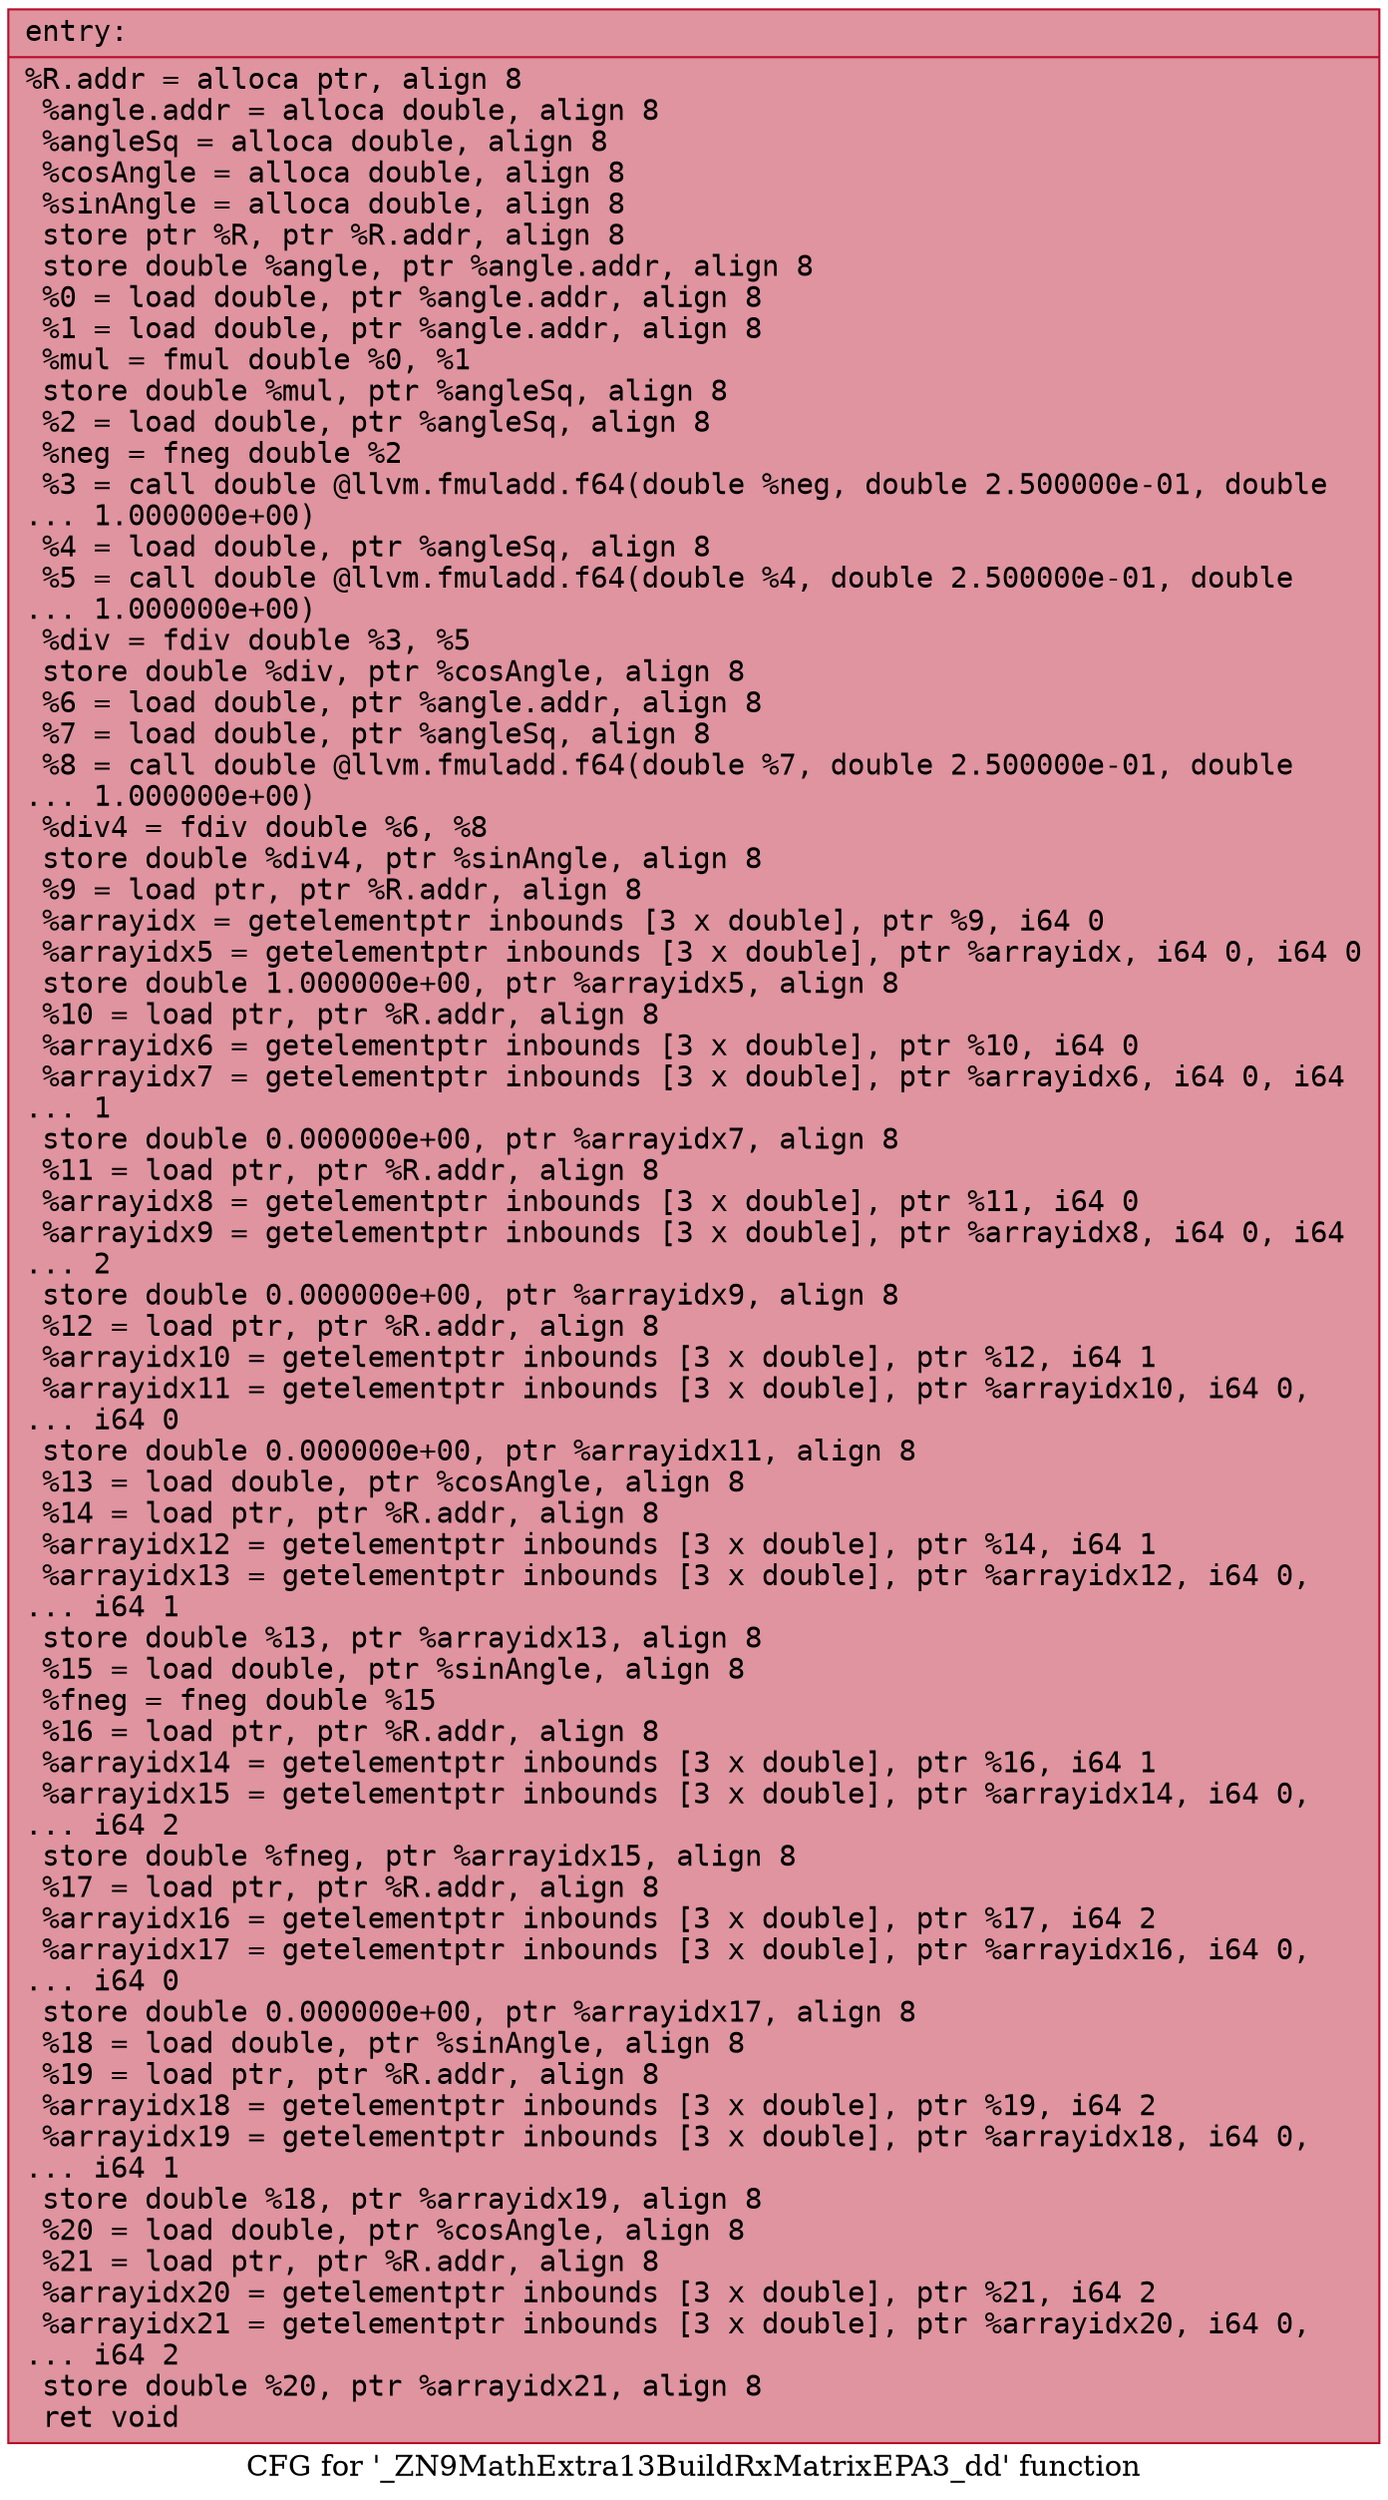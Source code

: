 digraph "CFG for '_ZN9MathExtra13BuildRxMatrixEPA3_dd' function" {
	label="CFG for '_ZN9MathExtra13BuildRxMatrixEPA3_dd' function";

	Node0x558373669ce0 [shape=record,color="#b70d28ff", style=filled, fillcolor="#b70d2870" fontname="Courier",label="{entry:\l|  %R.addr = alloca ptr, align 8\l  %angle.addr = alloca double, align 8\l  %angleSq = alloca double, align 8\l  %cosAngle = alloca double, align 8\l  %sinAngle = alloca double, align 8\l  store ptr %R, ptr %R.addr, align 8\l  store double %angle, ptr %angle.addr, align 8\l  %0 = load double, ptr %angle.addr, align 8\l  %1 = load double, ptr %angle.addr, align 8\l  %mul = fmul double %0, %1\l  store double %mul, ptr %angleSq, align 8\l  %2 = load double, ptr %angleSq, align 8\l  %neg = fneg double %2\l  %3 = call double @llvm.fmuladd.f64(double %neg, double 2.500000e-01, double\l... 1.000000e+00)\l  %4 = load double, ptr %angleSq, align 8\l  %5 = call double @llvm.fmuladd.f64(double %4, double 2.500000e-01, double\l... 1.000000e+00)\l  %div = fdiv double %3, %5\l  store double %div, ptr %cosAngle, align 8\l  %6 = load double, ptr %angle.addr, align 8\l  %7 = load double, ptr %angleSq, align 8\l  %8 = call double @llvm.fmuladd.f64(double %7, double 2.500000e-01, double\l... 1.000000e+00)\l  %div4 = fdiv double %6, %8\l  store double %div4, ptr %sinAngle, align 8\l  %9 = load ptr, ptr %R.addr, align 8\l  %arrayidx = getelementptr inbounds [3 x double], ptr %9, i64 0\l  %arrayidx5 = getelementptr inbounds [3 x double], ptr %arrayidx, i64 0, i64 0\l  store double 1.000000e+00, ptr %arrayidx5, align 8\l  %10 = load ptr, ptr %R.addr, align 8\l  %arrayidx6 = getelementptr inbounds [3 x double], ptr %10, i64 0\l  %arrayidx7 = getelementptr inbounds [3 x double], ptr %arrayidx6, i64 0, i64\l... 1\l  store double 0.000000e+00, ptr %arrayidx7, align 8\l  %11 = load ptr, ptr %R.addr, align 8\l  %arrayidx8 = getelementptr inbounds [3 x double], ptr %11, i64 0\l  %arrayidx9 = getelementptr inbounds [3 x double], ptr %arrayidx8, i64 0, i64\l... 2\l  store double 0.000000e+00, ptr %arrayidx9, align 8\l  %12 = load ptr, ptr %R.addr, align 8\l  %arrayidx10 = getelementptr inbounds [3 x double], ptr %12, i64 1\l  %arrayidx11 = getelementptr inbounds [3 x double], ptr %arrayidx10, i64 0,\l... i64 0\l  store double 0.000000e+00, ptr %arrayidx11, align 8\l  %13 = load double, ptr %cosAngle, align 8\l  %14 = load ptr, ptr %R.addr, align 8\l  %arrayidx12 = getelementptr inbounds [3 x double], ptr %14, i64 1\l  %arrayidx13 = getelementptr inbounds [3 x double], ptr %arrayidx12, i64 0,\l... i64 1\l  store double %13, ptr %arrayidx13, align 8\l  %15 = load double, ptr %sinAngle, align 8\l  %fneg = fneg double %15\l  %16 = load ptr, ptr %R.addr, align 8\l  %arrayidx14 = getelementptr inbounds [3 x double], ptr %16, i64 1\l  %arrayidx15 = getelementptr inbounds [3 x double], ptr %arrayidx14, i64 0,\l... i64 2\l  store double %fneg, ptr %arrayidx15, align 8\l  %17 = load ptr, ptr %R.addr, align 8\l  %arrayidx16 = getelementptr inbounds [3 x double], ptr %17, i64 2\l  %arrayidx17 = getelementptr inbounds [3 x double], ptr %arrayidx16, i64 0,\l... i64 0\l  store double 0.000000e+00, ptr %arrayidx17, align 8\l  %18 = load double, ptr %sinAngle, align 8\l  %19 = load ptr, ptr %R.addr, align 8\l  %arrayidx18 = getelementptr inbounds [3 x double], ptr %19, i64 2\l  %arrayidx19 = getelementptr inbounds [3 x double], ptr %arrayidx18, i64 0,\l... i64 1\l  store double %18, ptr %arrayidx19, align 8\l  %20 = load double, ptr %cosAngle, align 8\l  %21 = load ptr, ptr %R.addr, align 8\l  %arrayidx20 = getelementptr inbounds [3 x double], ptr %21, i64 2\l  %arrayidx21 = getelementptr inbounds [3 x double], ptr %arrayidx20, i64 0,\l... i64 2\l  store double %20, ptr %arrayidx21, align 8\l  ret void\l}"];
}

